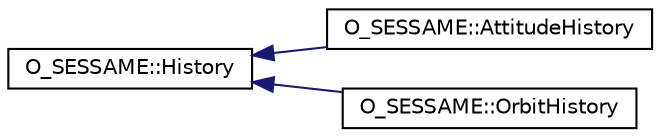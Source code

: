 digraph "Graphical Class Hierarchy"
{
 // LATEX_PDF_SIZE
  edge [fontname="Helvetica",fontsize="10",labelfontname="Helvetica",labelfontsize="10"];
  node [fontname="Helvetica",fontsize="10",shape=record];
  rankdir="LR";
  Node0 [label="O_SESSAME::History",height=0.2,width=0.4,color="black", fillcolor="white", style="filled",URL="$classO__SESSAME_1_1History.html",tooltip="Base class for histories storing state variables, also stores time states."];
  Node0 -> Node1 [dir="back",color="midnightblue",fontsize="10",style="solid",fontname="Helvetica"];
  Node1 [label="O_SESSAME::AttitudeHistory",height=0.2,width=0.4,color="black", fillcolor="white", style="filled",URL="$classO__SESSAME_1_1AttitudeHistory.html",tooltip="Class for storing a time history of attitude states."];
  Node0 -> Node2 [dir="back",color="midnightblue",fontsize="10",style="solid",fontname="Helvetica"];
  Node2 [label="O_SESSAME::OrbitHistory",height=0.2,width=0.4,color="black", fillcolor="white", style="filled",URL="$classO__SESSAME_1_1OrbitHistory.html",tooltip="Class for storing a time history of orbital states."];
}
